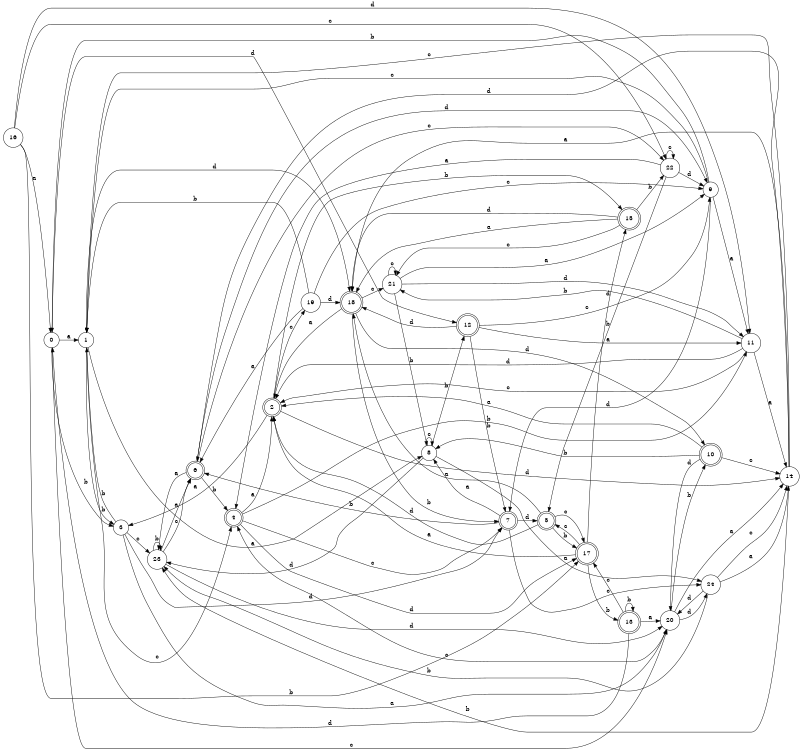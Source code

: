 digraph n20_9 {
__start0 [label="" shape="none"];

rankdir=LR;
size="8,5";

s0 [style="filled", color="black", fillcolor="white" shape="circle", label="0"];
s1 [style="filled", color="black", fillcolor="white" shape="circle", label="1"];
s2 [style="rounded,filled", color="black", fillcolor="white" shape="doublecircle", label="2"];
s3 [style="filled", color="black", fillcolor="white" shape="circle", label="3"];
s4 [style="rounded,filled", color="black", fillcolor="white" shape="doublecircle", label="4"];
s5 [style="rounded,filled", color="black", fillcolor="white" shape="doublecircle", label="5"];
s6 [style="rounded,filled", color="black", fillcolor="white" shape="doublecircle", label="6"];
s7 [style="rounded,filled", color="black", fillcolor="white" shape="doublecircle", label="7"];
s8 [style="filled", color="black", fillcolor="white" shape="circle", label="8"];
s9 [style="filled", color="black", fillcolor="white" shape="circle", label="9"];
s10 [style="rounded,filled", color="black", fillcolor="white" shape="doublecircle", label="10"];
s11 [style="filled", color="black", fillcolor="white" shape="circle", label="11"];
s12 [style="rounded,filled", color="black", fillcolor="white" shape="doublecircle", label="12"];
s13 [style="rounded,filled", color="black", fillcolor="white" shape="doublecircle", label="13"];
s14 [style="filled", color="black", fillcolor="white" shape="circle", label="14"];
s15 [style="rounded,filled", color="black", fillcolor="white" shape="doublecircle", label="15"];
s16 [style="filled", color="black", fillcolor="white" shape="circle", label="16"];
s17 [style="rounded,filled", color="black", fillcolor="white" shape="doublecircle", label="17"];
s18 [style="rounded,filled", color="black", fillcolor="white" shape="doublecircle", label="18"];
s19 [style="filled", color="black", fillcolor="white" shape="circle", label="19"];
s20 [style="filled", color="black", fillcolor="white" shape="circle", label="20"];
s21 [style="filled", color="black", fillcolor="white" shape="circle", label="21"];
s22 [style="filled", color="black", fillcolor="white" shape="circle", label="22"];
s23 [style="filled", color="black", fillcolor="white" shape="circle", label="23"];
s24 [style="filled", color="black", fillcolor="white" shape="circle", label="24"];
s0 -> s1 [label="a"];
s0 -> s3 [label="b"];
s0 -> s20 [label="c"];
s0 -> s12 [label="d"];
s1 -> s8 [label="a"];
s1 -> s3 [label="b"];
s1 -> s4 [label="c"];
s1 -> s18 [label="d"];
s2 -> s3 [label="a"];
s2 -> s15 [label="b"];
s2 -> s19 [label="c"];
s2 -> s14 [label="d"];
s3 -> s20 [label="a"];
s3 -> s1 [label="b"];
s3 -> s23 [label="c"];
s3 -> s7 [label="d"];
s4 -> s2 [label="a"];
s4 -> s11 [label="b"];
s4 -> s7 [label="c"];
s4 -> s17 [label="d"];
s5 -> s18 [label="a"];
s5 -> s17 [label="b"];
s5 -> s17 [label="c"];
s5 -> s2 [label="d"];
s6 -> s23 [label="a"];
s6 -> s4 [label="b"];
s6 -> s22 [label="c"];
s6 -> s9 [label="d"];
s7 -> s8 [label="a"];
s7 -> s6 [label="b"];
s7 -> s24 [label="c"];
s7 -> s5 [label="d"];
s8 -> s24 [label="a"];
s8 -> s12 [label="b"];
s8 -> s8 [label="c"];
s8 -> s23 [label="d"];
s9 -> s11 [label="a"];
s9 -> s0 [label="b"];
s9 -> s1 [label="c"];
s9 -> s7 [label="d"];
s10 -> s2 [label="a"];
s10 -> s8 [label="b"];
s10 -> s14 [label="c"];
s10 -> s20 [label="d"];
s11 -> s14 [label="a"];
s11 -> s21 [label="b"];
s11 -> s2 [label="c"];
s11 -> s2 [label="d"];
s12 -> s11 [label="a"];
s12 -> s7 [label="b"];
s12 -> s9 [label="c"];
s12 -> s18 [label="d"];
s13 -> s20 [label="a"];
s13 -> s13 [label="b"];
s13 -> s17 [label="c"];
s13 -> s0 [label="d"];
s14 -> s18 [label="a"];
s14 -> s23 [label="b"];
s14 -> s1 [label="c"];
s14 -> s6 [label="d"];
s15 -> s18 [label="a"];
s15 -> s22 [label="b"];
s15 -> s21 [label="c"];
s15 -> s18 [label="d"];
s16 -> s0 [label="a"];
s16 -> s17 [label="b"];
s16 -> s22 [label="c"];
s16 -> s11 [label="d"];
s17 -> s2 [label="a"];
s17 -> s13 [label="b"];
s17 -> s5 [label="c"];
s17 -> s15 [label="d"];
s18 -> s2 [label="a"];
s18 -> s7 [label="b"];
s18 -> s21 [label="c"];
s18 -> s10 [label="d"];
s19 -> s6 [label="a"];
s19 -> s1 [label="b"];
s19 -> s9 [label="c"];
s19 -> s18 [label="d"];
s20 -> s14 [label="a"];
s20 -> s10 [label="b"];
s20 -> s4 [label="c"];
s20 -> s24 [label="d"];
s21 -> s9 [label="a"];
s21 -> s8 [label="b"];
s21 -> s21 [label="c"];
s21 -> s11 [label="d"];
s22 -> s4 [label="a"];
s22 -> s5 [label="b"];
s22 -> s22 [label="c"];
s22 -> s9 [label="d"];
s23 -> s6 [label="a"];
s23 -> s23 [label="b"];
s23 -> s6 [label="c"];
s23 -> s20 [label="d"];
s24 -> s14 [label="a"];
s24 -> s23 [label="b"];
s24 -> s14 [label="c"];
s24 -> s20 [label="d"];

}